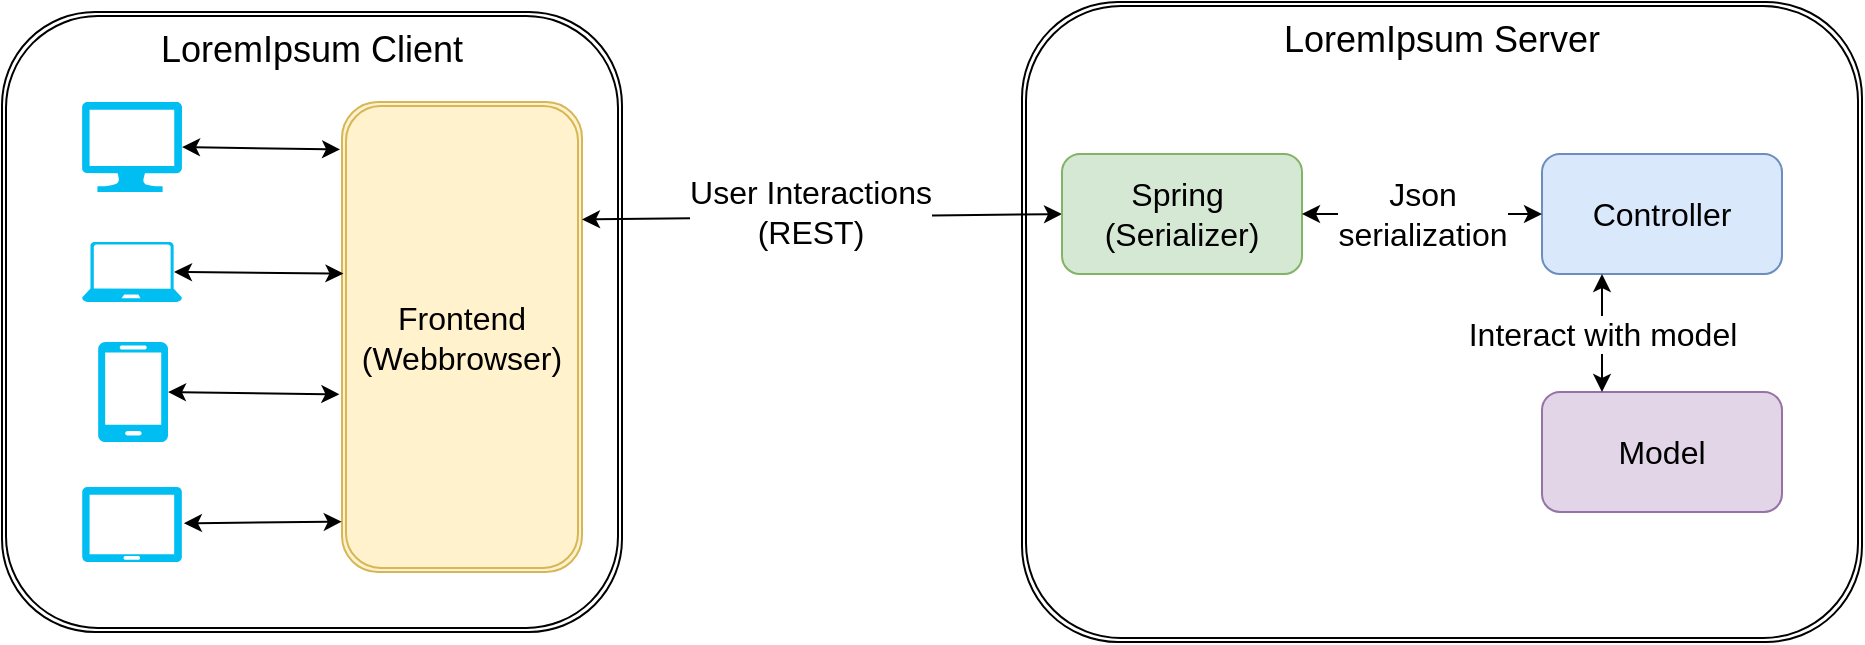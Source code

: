 <mxfile version="18.0.3" type="github">
  <diagram name="Page-1" id="58cdce13-f638-feb5-8d6f-7d28b1aa9fa0">
    <mxGraphModel dx="1130" dy="1054" grid="1" gridSize="10" guides="1" tooltips="1" connect="1" arrows="1" fold="1" page="1" pageScale="1" pageWidth="1100" pageHeight="850" background="none" math="0" shadow="0">
      <root>
        <mxCell id="0" />
        <mxCell id="1" parent="0" />
        <mxCell id="GTjylNqo9Tlx00r13sof-1" value="LoremIpsum Client" style="shape=ext;double=1;rounded=1;whiteSpace=wrap;html=1;verticalAlign=top;fontSize=18;" vertex="1" parent="1">
          <mxGeometry x="110" y="150" width="310" height="310" as="geometry" />
        </mxCell>
        <mxCell id="GTjylNqo9Tlx00r13sof-2" value="LoremIpsum Server" style="shape=ext;double=1;rounded=1;whiteSpace=wrap;html=1;verticalAlign=top;fontSize=18;" vertex="1" parent="1">
          <mxGeometry x="620" y="145" width="420" height="320" as="geometry" />
        </mxCell>
        <mxCell id="GTjylNqo9Tlx00r13sof-4" value="Frontend&lt;br&gt;(Webbrowser)" style="shape=ext;double=1;rounded=1;whiteSpace=wrap;html=1;fontSize=16;fillColor=#fff2cc;strokeColor=#d6b656;verticalAlign=middle;" vertex="1" parent="1">
          <mxGeometry x="280" y="195" width="120" height="235" as="geometry" />
        </mxCell>
        <mxCell id="GTjylNqo9Tlx00r13sof-5" value="" style="verticalLabelPosition=bottom;html=1;verticalAlign=top;align=center;strokeColor=none;fillColor=#00BEF2;shape=mxgraph.azure.computer;pointerEvents=1;fontSize=16;" vertex="1" parent="1">
          <mxGeometry x="150" y="195" width="50" height="45" as="geometry" />
        </mxCell>
        <mxCell id="GTjylNqo9Tlx00r13sof-6" value="" style="verticalLabelPosition=bottom;html=1;verticalAlign=top;align=center;strokeColor=none;fillColor=#00BEF2;shape=mxgraph.azure.laptop;pointerEvents=1;fontSize=16;" vertex="1" parent="1">
          <mxGeometry x="150" y="265" width="50" height="30" as="geometry" />
        </mxCell>
        <mxCell id="GTjylNqo9Tlx00r13sof-8" value="" style="verticalLabelPosition=bottom;html=1;verticalAlign=top;align=center;strokeColor=none;fillColor=#00BEF2;shape=mxgraph.azure.mobile;pointerEvents=1;fontSize=16;" vertex="1" parent="1">
          <mxGeometry x="158" y="315" width="35" height="50" as="geometry" />
        </mxCell>
        <mxCell id="GTjylNqo9Tlx00r13sof-9" value="" style="verticalLabelPosition=bottom;html=1;verticalAlign=top;align=center;strokeColor=none;fillColor=#00BEF2;shape=mxgraph.azure.tablet;pointerEvents=1;fontSize=16;" vertex="1" parent="1">
          <mxGeometry x="150" y="387.5" width="50" height="37.5" as="geometry" />
        </mxCell>
        <mxCell id="GTjylNqo9Tlx00r13sof-10" value="" style="endArrow=classic;startArrow=classic;html=1;rounded=0;fontSize=16;entryX=-0.008;entryY=0.101;entryDx=0;entryDy=0;entryPerimeter=0;exitX=1;exitY=0.5;exitDx=0;exitDy=0;exitPerimeter=0;" edge="1" parent="1" source="GTjylNqo9Tlx00r13sof-5" target="GTjylNqo9Tlx00r13sof-4">
          <mxGeometry width="50" height="50" relative="1" as="geometry">
            <mxPoint x="200" y="140" as="sourcePoint" />
            <mxPoint x="250" y="90" as="targetPoint" />
          </mxGeometry>
        </mxCell>
        <mxCell id="GTjylNqo9Tlx00r13sof-11" value="" style="endArrow=classic;startArrow=classic;html=1;rounded=0;fontSize=16;entryX=0.006;entryY=0.365;entryDx=0;entryDy=0;entryPerimeter=0;exitX=0.92;exitY=0.5;exitDx=0;exitDy=0;exitPerimeter=0;" edge="1" parent="1" source="GTjylNqo9Tlx00r13sof-6" target="GTjylNqo9Tlx00r13sof-4">
          <mxGeometry width="50" height="50" relative="1" as="geometry">
            <mxPoint x="193" y="279.38" as="sourcePoint" />
            <mxPoint x="272.04" y="280.615" as="targetPoint" />
          </mxGeometry>
        </mxCell>
        <mxCell id="GTjylNqo9Tlx00r13sof-12" value="" style="endArrow=classic;startArrow=classic;html=1;rounded=0;fontSize=16;entryX=-0.011;entryY=0.622;entryDx=0;entryDy=0;entryPerimeter=0;exitX=1;exitY=0.5;exitDx=0;exitDy=0;exitPerimeter=0;" edge="1" parent="1" source="GTjylNqo9Tlx00r13sof-8" target="GTjylNqo9Tlx00r13sof-4">
          <mxGeometry width="50" height="50" relative="1" as="geometry">
            <mxPoint x="200" y="339.38" as="sourcePoint" />
            <mxPoint x="279.04" y="340.615" as="targetPoint" />
          </mxGeometry>
        </mxCell>
        <mxCell id="GTjylNqo9Tlx00r13sof-13" value="" style="endArrow=classic;startArrow=classic;html=1;rounded=0;fontSize=16;entryX=-0.001;entryY=0.893;entryDx=0;entryDy=0;entryPerimeter=0;exitX=1;exitY=0.5;exitDx=0;exitDy=0;exitPerimeter=0;" edge="1" parent="1" target="GTjylNqo9Tlx00r13sof-4">
          <mxGeometry width="50" height="50" relative="1" as="geometry">
            <mxPoint x="200.96" y="405.63" as="sourcePoint" />
            <mxPoint x="280.0" y="406.865" as="targetPoint" />
          </mxGeometry>
        </mxCell>
        <mxCell id="GTjylNqo9Tlx00r13sof-14" value="Controller" style="rounded=1;whiteSpace=wrap;html=1;fontSize=16;fillColor=#dae8fc;strokeColor=#6c8ebf;" vertex="1" parent="1">
          <mxGeometry x="880" y="221" width="120" height="60" as="geometry" />
        </mxCell>
        <mxCell id="GTjylNqo9Tlx00r13sof-15" value="" style="endArrow=classic;startArrow=classic;html=1;rounded=0;fontSize=16;exitX=1;exitY=0.25;exitDx=0;exitDy=0;entryX=0;entryY=0.5;entryDx=0;entryDy=0;" edge="1" parent="1" source="GTjylNqo9Tlx00r13sof-4" target="GTjylNqo9Tlx00r13sof-17">
          <mxGeometry width="50" height="50" relative="1" as="geometry">
            <mxPoint x="490" y="260" as="sourcePoint" />
            <mxPoint x="610" y="251" as="targetPoint" />
          </mxGeometry>
        </mxCell>
        <mxCell id="GTjylNqo9Tlx00r13sof-16" value="User Interactions&lt;br&gt;(REST)" style="edgeLabel;html=1;align=center;verticalAlign=middle;resizable=0;points=[];fontSize=16;" vertex="1" connectable="0" parent="GTjylNqo9Tlx00r13sof-15">
          <mxGeometry x="0.166" y="3" relative="1" as="geometry">
            <mxPoint x="-26" y="1" as="offset" />
          </mxGeometry>
        </mxCell>
        <mxCell id="GTjylNqo9Tlx00r13sof-17" value="Spring&amp;nbsp;&lt;br&gt;(Serializer)" style="rounded=1;whiteSpace=wrap;html=1;fontSize=16;fillColor=#d5e8d4;strokeColor=#82b366;" vertex="1" parent="1">
          <mxGeometry x="640" y="221" width="120" height="60" as="geometry" />
        </mxCell>
        <mxCell id="GTjylNqo9Tlx00r13sof-18" value="" style="endArrow=classic;startArrow=classic;html=1;rounded=0;fontSize=16;entryX=0;entryY=0.5;entryDx=0;entryDy=0;exitX=1;exitY=0.5;exitDx=0;exitDy=0;" edge="1" parent="1" source="GTjylNqo9Tlx00r13sof-17" target="GTjylNqo9Tlx00r13sof-14">
          <mxGeometry width="50" height="50" relative="1" as="geometry">
            <mxPoint x="500" y="400" as="sourcePoint" />
            <mxPoint x="550" y="350" as="targetPoint" />
          </mxGeometry>
        </mxCell>
        <mxCell id="GTjylNqo9Tlx00r13sof-19" value="Json&lt;br&gt;serialization" style="edgeLabel;html=1;align=center;verticalAlign=middle;resizable=0;points=[];fontSize=16;" vertex="1" connectable="0" parent="GTjylNqo9Tlx00r13sof-18">
          <mxGeometry x="-0.302" y="3" relative="1" as="geometry">
            <mxPoint x="18" y="3" as="offset" />
          </mxGeometry>
        </mxCell>
        <mxCell id="GTjylNqo9Tlx00r13sof-20" value="Model" style="rounded=1;whiteSpace=wrap;html=1;fontSize=16;fillColor=#e1d5e7;strokeColor=#9673a6;" vertex="1" parent="1">
          <mxGeometry x="880" y="340" width="120" height="60" as="geometry" />
        </mxCell>
        <mxCell id="GTjylNqo9Tlx00r13sof-21" value="Interact with model" style="endArrow=classic;startArrow=classic;html=1;rounded=0;fontSize=16;exitX=0.25;exitY=0;exitDx=0;exitDy=0;entryX=0.25;entryY=1;entryDx=0;entryDy=0;" edge="1" parent="1" source="GTjylNqo9Tlx00r13sof-20" target="GTjylNqo9Tlx00r13sof-14">
          <mxGeometry width="50" height="50" relative="1" as="geometry">
            <mxPoint x="880" y="40" as="sourcePoint" />
            <mxPoint x="930" y="-10" as="targetPoint" />
          </mxGeometry>
        </mxCell>
      </root>
    </mxGraphModel>
  </diagram>
</mxfile>

